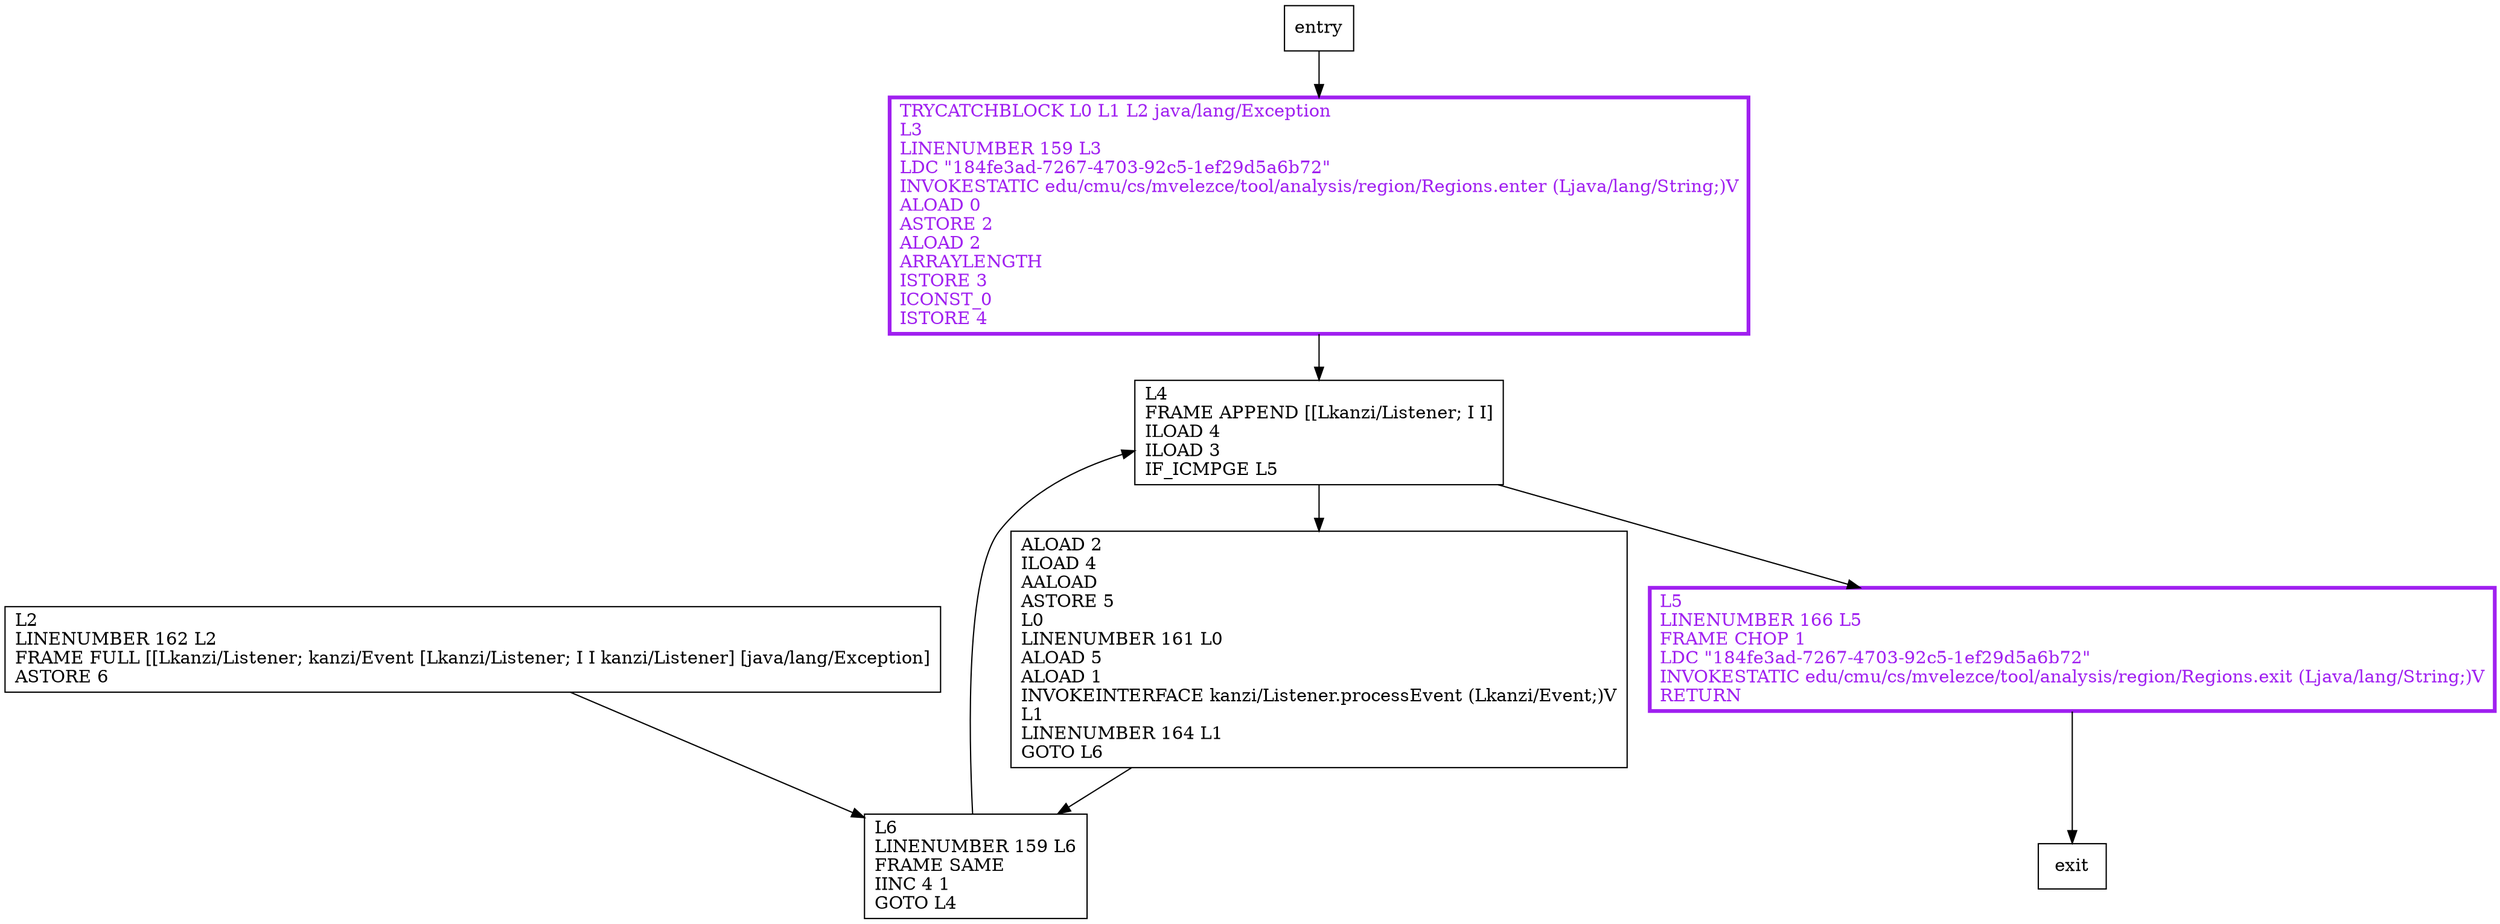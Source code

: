 digraph notifyListeners {
node [shape=record];
1110003378 [label="TRYCATCHBLOCK L0 L1 L2 java/lang/Exception\lL3\lLINENUMBER 159 L3\lLDC \"184fe3ad-7267-4703-92c5-1ef29d5a6b72\"\lINVOKESTATIC edu/cmu/cs/mvelezce/tool/analysis/region/Regions.enter (Ljava/lang/String;)V\lALOAD 0\lASTORE 2\lALOAD 2\lARRAYLENGTH\lISTORE 3\lICONST_0\lISTORE 4\l"];
972820131 [label="L6\lLINENUMBER 159 L6\lFRAME SAME\lIINC 4 1\lGOTO L4\l"];
132891012 [label="L5\lLINENUMBER 166 L5\lFRAME CHOP 1\lLDC \"184fe3ad-7267-4703-92c5-1ef29d5a6b72\"\lINVOKESTATIC edu/cmu/cs/mvelezce/tool/analysis/region/Regions.exit (Ljava/lang/String;)V\lRETURN\l"];
1754696608 [label="L4\lFRAME APPEND [[Lkanzi/Listener; I I]\lILOAD 4\lILOAD 3\lIF_ICMPGE L5\l"];
2126973685 [label="ALOAD 2\lILOAD 4\lAALOAD\lASTORE 5\lL0\lLINENUMBER 161 L0\lALOAD 5\lALOAD 1\lINVOKEINTERFACE kanzi/Listener.processEvent (Lkanzi/Event;)V\lL1\lLINENUMBER 164 L1\lGOTO L6\l"];
833133552 [label="L2\lLINENUMBER 162 L2\lFRAME FULL [[Lkanzi/Listener; kanzi/Event [Lkanzi/Listener; I I kanzi/Listener] [java/lang/Exception]\lASTORE 6\l"];
entry;
exit;
entry -> 1110003378;
1110003378 -> 1754696608;
972820131 -> 1754696608;
132891012 -> exit;
1754696608 -> 132891012;
1754696608 -> 2126973685;
2126973685 -> 972820131;
833133552 -> 972820131;
1110003378[fontcolor="purple", penwidth=3, color="purple"];
132891012[fontcolor="purple", penwidth=3, color="purple"];
}
